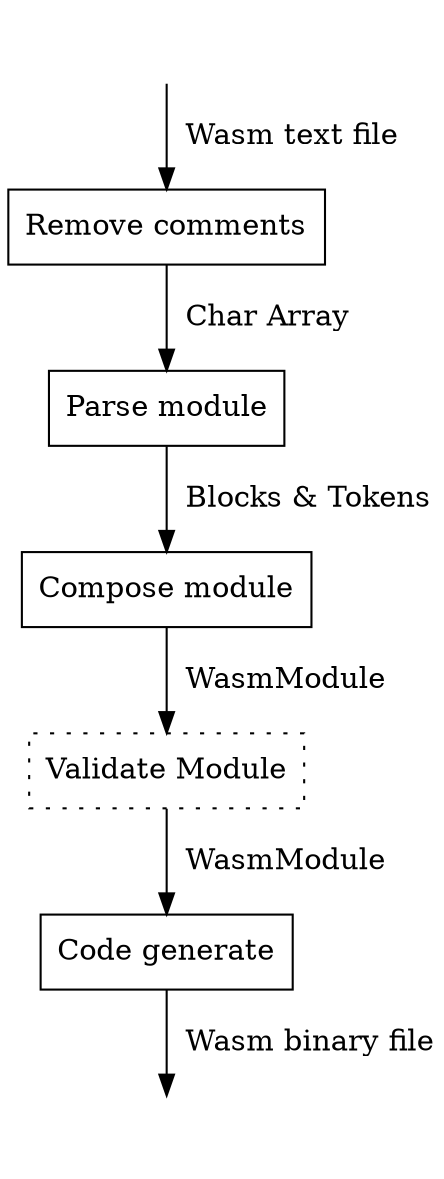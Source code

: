 digraph{
  node [shape=box];
  "Validate Module" [style=dotted]
  input [style=invis]
  output [style=invis]
  input -> "Remove comments" [label="  Wasm text file"]
  "Remove comments" -> "Parse module" [label="  Char Array"]
  "Parse module" -> "Compose module"  [label="  Blocks & Tokens"]
  "Compose module" -> "Validate Module" [label="  WasmModule"]
  "Validate Module" -> "Code generate" [label="  WasmModule"]
  "Code generate" -> output [label="  Wasm binary file"]
}